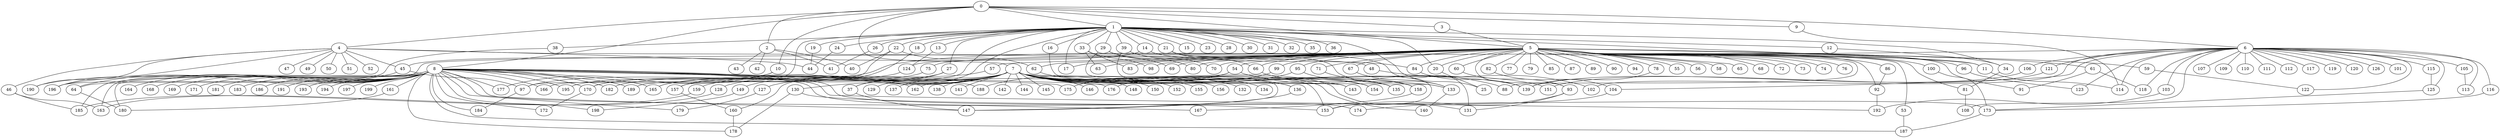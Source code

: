 
graph graphname {
    0 -- 1
0 -- 2
0 -- 3
0 -- 4
0 -- 5
0 -- 6
0 -- 7
0 -- 8
0 -- 9
0 -- 10
1 -- 11
1 -- 12
1 -- 13
1 -- 14
1 -- 15
1 -- 16
1 -- 17
1 -- 18
1 -- 19
1 -- 20
1 -- 21
1 -- 22
1 -- 23
1 -- 24
1 -- 25
1 -- 26
1 -- 27
1 -- 28
1 -- 29
1 -- 30
1 -- 31
1 -- 32
1 -- 33
1 -- 34
1 -- 35
1 -- 36
1 -- 37
1 -- 38
1 -- 39
1 -- 189
1 -- 97
2 -- 40
2 -- 42
2 -- 43
2 -- 41
3 -- 5
4 -- 44
4 -- 45
4 -- 46
4 -- 47
4 -- 48
4 -- 49
4 -- 50
4 -- 51
4 -- 52
4 -- 190
4 -- 196
5 -- 53
5 -- 54
5 -- 55
5 -- 56
5 -- 57
5 -- 58
5 -- 59
5 -- 60
5 -- 61
5 -- 62
5 -- 63
5 -- 64
5 -- 65
5 -- 66
5 -- 67
5 -- 68
5 -- 69
5 -- 70
5 -- 71
5 -- 72
5 -- 73
5 -- 74
5 -- 75
5 -- 76
5 -- 77
5 -- 78
5 -- 79
5 -- 80
5 -- 81
5 -- 82
5 -- 83
5 -- 84
5 -- 85
5 -- 86
5 -- 87
5 -- 88
5 -- 89
5 -- 90
5 -- 91
5 -- 92
5 -- 93
5 -- 94
5 -- 95
5 -- 96
5 -- 97
5 -- 98
5 -- 99
5 -- 100
5 -- 11
5 -- 17
5 -- 20
6 -- 101
6 -- 102
6 -- 103
6 -- 104
6 -- 105
6 -- 106
6 -- 107
6 -- 108
6 -- 109
6 -- 110
6 -- 111
6 -- 112
6 -- 113
6 -- 114
6 -- 115
6 -- 116
6 -- 117
6 -- 118
6 -- 119
6 -- 120
6 -- 121
6 -- 122
6 -- 123
6 -- 124
6 -- 125
6 -- 126
7 -- 128
7 -- 130
7 -- 131
7 -- 132
7 -- 133
7 -- 134
7 -- 129
7 -- 136
7 -- 137
7 -- 138
7 -- 139
7 -- 140
7 -- 141
7 -- 142
7 -- 143
7 -- 144
7 -- 145
7 -- 146
7 -- 147
7 -- 148
7 -- 149
7 -- 150
7 -- 151
7 -- 152
7 -- 153
7 -- 154
7 -- 155
7 -- 156
7 -- 157
7 -- 158
7 -- 159
7 -- 160
7 -- 135
7 -- 127
7 -- 165
8 -- 161
8 -- 162
8 -- 163
8 -- 164
8 -- 165
8 -- 166
8 -- 167
8 -- 168
8 -- 169
8 -- 170
8 -- 171
8 -- 172
8 -- 173
8 -- 174
8 -- 175
8 -- 176
8 -- 177
8 -- 178
8 -- 179
8 -- 180
8 -- 181
8 -- 182
8 -- 183
8 -- 184
8 -- 185
8 -- 186
8 -- 187
8 -- 188
8 -- 189
8 -- 190
8 -- 191
8 -- 192
8 -- 193
8 -- 194
8 -- 195
8 -- 196
8 -- 197
8 -- 198
8 -- 199
8 -- 147
9 -- 114
10 -- 177
10 -- 157
11 -- 114
12 -- 34
13 -- 124
14 -- 84
14 -- 45
16 -- 133
18 -- 195
19 -- 44
20 -- 25
21 -- 133
21 -- 131
21 -- 66
22 -- 62
22 -- 166
22 -- 40
24 -- 44
26 -- 41
27 -- 182
27 -- 37
29 -- 143
29 -- 69
29 -- 80
33 -- 83
33 -- 63
33 -- 98
34 -- 81
37 -- 147
38 -- 196
39 -- 70
39 -- 153
45 -- 64
45 -- 97
46 -- 185
46 -- 163
48 -- 102
53 -- 187
54 -- 188
54 -- 162
54 -- 88
57 -- 165
59 -- 122
60 -- 93
61 -- 91
61 -- 118
62 -- 136
64 -- 180
66 -- 154
67 -- 133
71 -- 158
75 -- 170
78 -- 139
81 -- 108
82 -- 104
84 -- 139
86 -- 92
92 -- 192
93 -- 131
93 -- 153
95 -- 135
95 -- 176
96 -- 123
97 -- 184
99 -- 175
100 -- 173
103 -- 192
104 -- 174
105 -- 113
106 -- 139
115 -- 125
116 -- 173
121 -- 151
124 -- 170
125 -- 173
127 -- 179
128 -- 163
130 -- 178
130 -- 153
133 -- 140
136 -- 147
149 -- 198
157 -- 160
158 -- 167
159 -- 185
160 -- 178
161 -- 180
170 -- 172
173 -- 187

}
